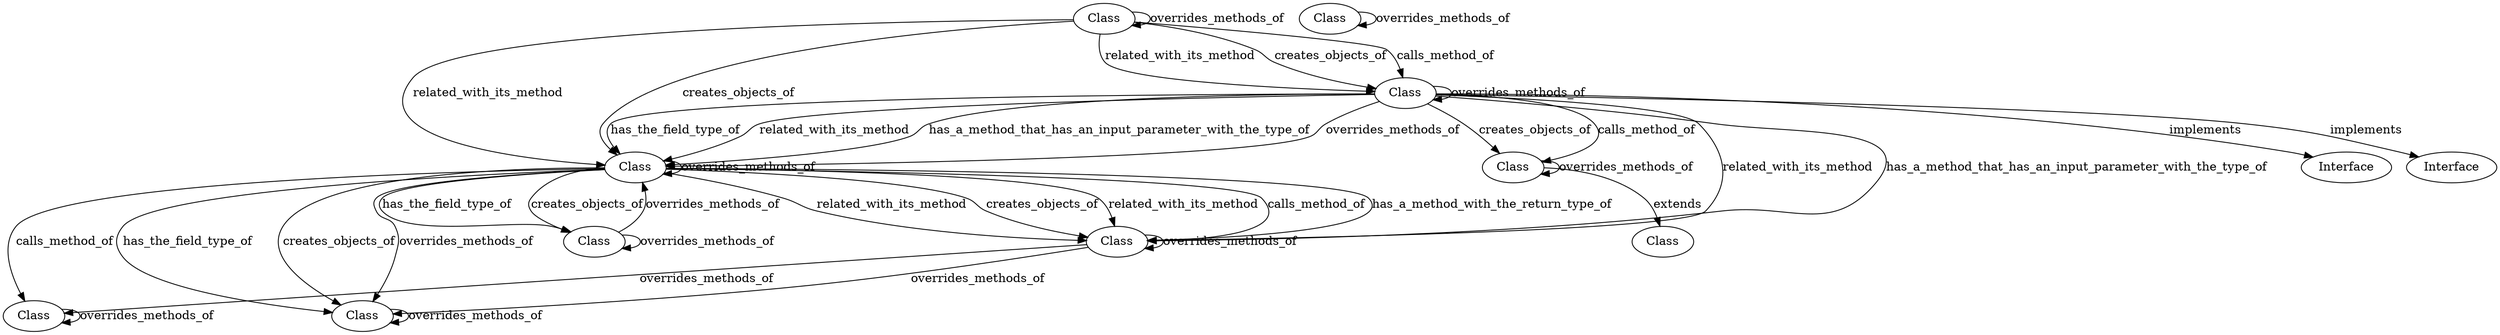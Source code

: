 // Subdue 5.2.2 graph in dot format

digraph SubdueGraph {
  1 [label="Class",color=black,fontcolor=black];
  2 [label="Class",color=black,fontcolor=black];
  3 [label="Class",color=black,fontcolor=black];
  4 [label="Class",color=black,fontcolor=black];
  5 [label="Class",color=black,fontcolor=black];
  6 [label="Class",color=black,fontcolor=black];
  7 [label="Class",color=black,fontcolor=black];
  8 [label="Class",color=black,fontcolor=black];
  9 [label="Class",color=black,fontcolor=black];
  10 [label="Interface",color=black,fontcolor=black];
  11 [label="Interface",color=black,fontcolor=black];
  12 [label="Class",color=black,fontcolor=black];
  6 -> 10 [label="implements",color=black,fontcolor=black];
  6 -> 11 [label="implements",color=black,fontcolor=black];
  7 -> 12 [label="extends",color=black,fontcolor=black];
  1 -> 1 [label="overrides_methods_of",color=black,fontcolor=black];
  2 -> 2 [label="overrides_methods_of",color=black,fontcolor=black];
  3 -> 3 [label="overrides_methods_of",color=black,fontcolor=black];
  3 -> 5 [label="related_with_its_method",color=black,fontcolor=black];
  3 -> 5 [label="creates_objects_of",color=black,fontcolor=black];
  3 -> 6 [label="related_with_its_method",color=black,fontcolor=black];
  3 -> 6 [label="creates_objects_of",color=black,fontcolor=black];
  3 -> 6 [label="calls_method_of",color=black,fontcolor=black];
  4 -> 4 [label="overrides_methods_of",color=black,fontcolor=black];
  5 -> 2 [label="has_the_field_type_of",color=black,fontcolor=black];
  5 -> 2 [label="creates_objects_of",color=black,fontcolor=black];
  5 -> 8 [label="has_the_field_type_of",color=black,fontcolor=black];
  5 -> 8 [label="creates_objects_of",color=black,fontcolor=black];
  5 -> 9 [label="related_with_its_method",color=black,fontcolor=black];
  5 -> 9 [label="creates_objects_of",color=black,fontcolor=black];
  5 -> 5 [label="overrides_methods_of",color=black,fontcolor=black];
  5 -> 9 [label="related_with_its_method",color=black,fontcolor=black];
  5 -> 9 [label="calls_method_of",color=black,fontcolor=black];
  5 -> 9 [label="has_a_method_with_the_return_type_of",color=black,fontcolor=black];
  5 -> 2 [label="overrides_methods_of",color=black,fontcolor=black];
  5 -> 1 [label="calls_method_of",color=black,fontcolor=black];
  6 -> 5 [label="has_the_field_type_of",color=black,fontcolor=black];
  6 -> 5 [label="related_with_its_method",color=black,fontcolor=black];
  6 -> 5 [label="has_a_method_that_has_an_input_parameter_with_the_type_of",color=black,fontcolor=black];
  6 -> 6 [label="overrides_methods_of",color=black,fontcolor=black];
  6 -> 7 [label="creates_objects_of",color=black,fontcolor=black];
  6 -> 7 [label="calls_method_of",color=black,fontcolor=black];
  6 -> 5 [label="overrides_methods_of",color=black,fontcolor=black];
  6 -> 9 [label="related_with_its_method",color=black,fontcolor=black];
  6 -> 9 [label="has_a_method_that_has_an_input_parameter_with_the_type_of",color=black,fontcolor=black];
  7 -> 7 [label="overrides_methods_of",color=black,fontcolor=black];
  8 -> 8 [label="overrides_methods_of",color=black,fontcolor=black];
  8 -> 5 [label="overrides_methods_of",color=black,fontcolor=black];
  9 -> 9 [label="overrides_methods_of",color=black,fontcolor=black];
  9 -> 2 [label="overrides_methods_of",color=black,fontcolor=black];
  9 -> 1 [label="overrides_methods_of",color=black,fontcolor=black];
}
